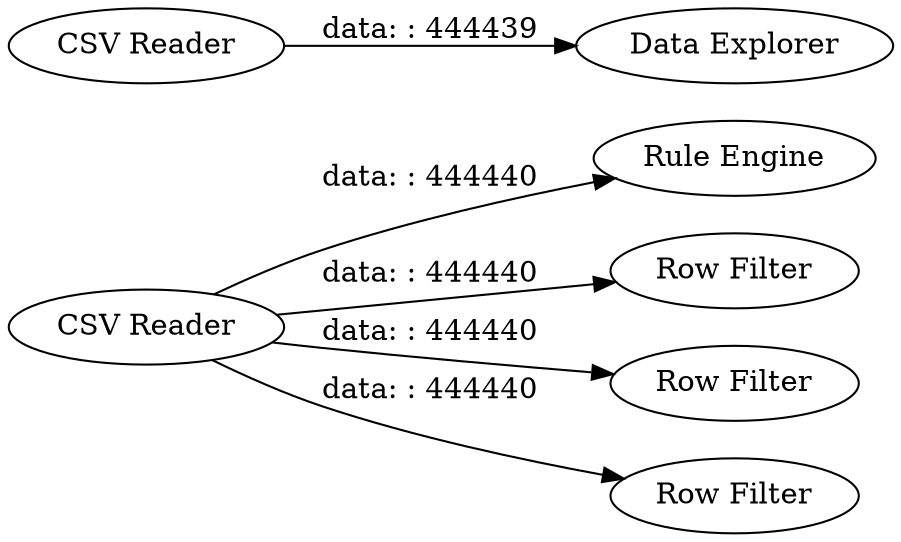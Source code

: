 digraph {
	"-1535067660079084009_35" [label="Rule Engine"]
	"-1535067660079084009_31" [label="CSV Reader"]
	"-1535067660079084009_34" [label="Row Filter"]
	"-1535067660079084009_32" [label="Row Filter"]
	"-1535067660079084009_33" [label="Row Filter"]
	"-1535067660079084009_2" [label="Data Explorer"]
	"-1535067660079084009_30" [label="CSV Reader"]
	"-1535067660079084009_30" -> "-1535067660079084009_2" [label="data: : 444439"]
	"-1535067660079084009_31" -> "-1535067660079084009_32" [label="data: : 444440"]
	"-1535067660079084009_31" -> "-1535067660079084009_33" [label="data: : 444440"]
	"-1535067660079084009_31" -> "-1535067660079084009_35" [label="data: : 444440"]
	"-1535067660079084009_31" -> "-1535067660079084009_34" [label="data: : 444440"]
	rankdir=LR
}
